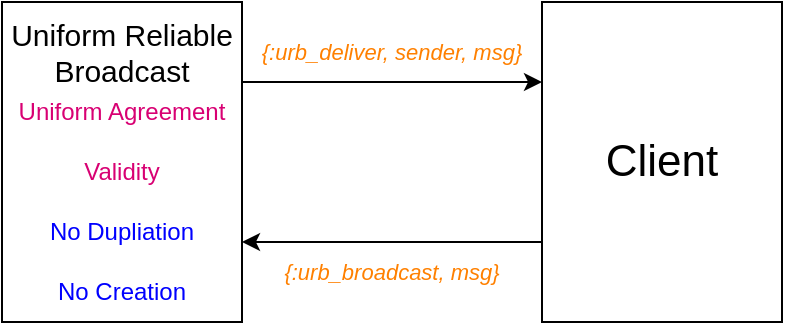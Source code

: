 <mxfile version="20.3.0" type="device"><diagram id="8hVxc9QfwVs-ilUp3Ex9" name="Page-1"><mxGraphModel dx="-12" dy="1131" grid="1" gridSize="10" guides="1" tooltips="1" connect="1" arrows="1" fold="1" page="1" pageScale="1" pageWidth="827" pageHeight="1169" math="0" shadow="0"><root><mxCell id="0"/><mxCell id="1" parent="0"/><mxCell id="PoK_uUR6_9kPvqW0rRKY-34" style="edgeStyle=orthogonalEdgeStyle;rounded=0;orthogonalLoop=1;jettySize=auto;html=1;exitX=1;exitY=0.25;exitDx=0;exitDy=0;entryX=0;entryY=0.25;entryDx=0;entryDy=0;" edge="1" parent="1" source="PoK_uUR6_9kPvqW0rRKY-26" target="PoK_uUR6_9kPvqW0rRKY-32"><mxGeometry relative="1" as="geometry"/></mxCell><mxCell id="PoK_uUR6_9kPvqW0rRKY-26" value="" style="rounded=0;whiteSpace=wrap;html=1;align=center;" vertex="1" parent="1"><mxGeometry x="840" y="10" width="120" height="160" as="geometry"/></mxCell><mxCell id="PoK_uUR6_9kPvqW0rRKY-27" value="Uniform Reliable Broadcast" style="text;html=1;strokeColor=none;fillColor=none;align=center;verticalAlign=middle;whiteSpace=wrap;rounded=0;fontSize=15;" vertex="1" parent="1"><mxGeometry x="840" y="20" width="120" height="30" as="geometry"/></mxCell><mxCell id="PoK_uUR6_9kPvqW0rRKY-28" value="Validity" style="text;html=1;strokeColor=none;fillColor=none;align=center;verticalAlign=middle;whiteSpace=wrap;rounded=0;fontColor=#D80073;" vertex="1" parent="1"><mxGeometry x="840" y="80" width="120" height="30" as="geometry"/></mxCell><mxCell id="PoK_uUR6_9kPvqW0rRKY-29" value="No Dupliation" style="text;html=1;strokeColor=none;fillColor=none;align=center;verticalAlign=middle;whiteSpace=wrap;rounded=0;fontColor=#0000FF;" vertex="1" parent="1"><mxGeometry x="840" y="110" width="120" height="30" as="geometry"/></mxCell><mxCell id="PoK_uUR6_9kPvqW0rRKY-30" value="No Creation" style="text;html=1;strokeColor=none;fillColor=none;align=center;verticalAlign=middle;whiteSpace=wrap;rounded=0;fontColor=#0000FF;" vertex="1" parent="1"><mxGeometry x="840" y="140" width="120" height="30" as="geometry"/></mxCell><mxCell id="PoK_uUR6_9kPvqW0rRKY-31" value="Uniform Agreement" style="text;html=1;strokeColor=none;fillColor=none;align=center;verticalAlign=middle;whiteSpace=wrap;rounded=0;fontColor=#D80073;" vertex="1" parent="1"><mxGeometry x="840" y="50" width="120" height="30" as="geometry"/></mxCell><mxCell id="PoK_uUR6_9kPvqW0rRKY-33" style="edgeStyle=orthogonalEdgeStyle;rounded=0;orthogonalLoop=1;jettySize=auto;html=1;exitX=0;exitY=0.75;exitDx=0;exitDy=0;entryX=1;entryY=0.75;entryDx=0;entryDy=0;" edge="1" parent="1" source="PoK_uUR6_9kPvqW0rRKY-32" target="PoK_uUR6_9kPvqW0rRKY-26"><mxGeometry relative="1" as="geometry"/></mxCell><mxCell id="PoK_uUR6_9kPvqW0rRKY-32" value="Client" style="rounded=0;whiteSpace=wrap;html=1;align=center;fontSize=22;" vertex="1" parent="1"><mxGeometry x="1110" y="10" width="120" height="160" as="geometry"/></mxCell><mxCell id="PoK_uUR6_9kPvqW0rRKY-35" value="{:urb_deliver, sender, msg}" style="text;html=1;strokeColor=none;fillColor=none;align=center;verticalAlign=middle;whiteSpace=wrap;rounded=0;fontSize=11;fontColor=#FF8000;fontStyle=2" vertex="1" parent="1"><mxGeometry x="960" y="20" width="150" height="30" as="geometry"/></mxCell><mxCell id="PoK_uUR6_9kPvqW0rRKY-36" value="{:urb_broadcast, msg}" style="text;html=1;strokeColor=none;fillColor=none;align=center;verticalAlign=middle;whiteSpace=wrap;rounded=0;fontSize=11;fontColor=#FF8000;fontStyle=2" vertex="1" parent="1"><mxGeometry x="975" y="130" width="120" height="30" as="geometry"/></mxCell></root></mxGraphModel></diagram></mxfile>